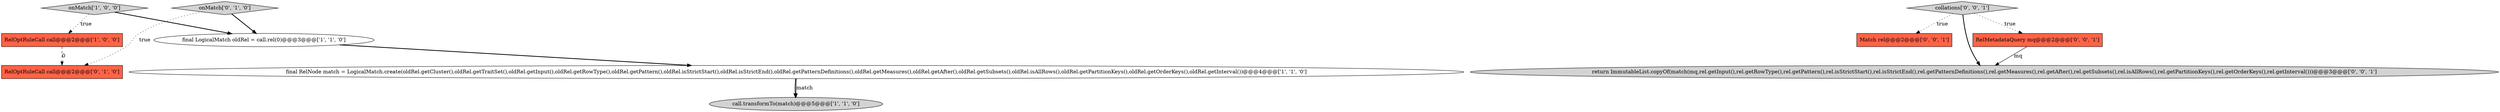 digraph {
4 [style = filled, label = "RelOptRuleCall call@@@2@@@['1', '0', '0']", fillcolor = tomato, shape = box image = "AAA1AAABBB1BBB"];
0 [style = filled, label = "final RelNode match = LogicalMatch.create(oldRel.getCluster(),oldRel.getTraitSet(),oldRel.getInput(),oldRel.getRowType(),oldRel.getPattern(),oldRel.isStrictStart(),oldRel.isStrictEnd(),oldRel.getPatternDefinitions(),oldRel.getMeasures(),oldRel.getAfter(),oldRel.getSubsets(),oldRel.isAllRows(),oldRel.getPartitionKeys(),oldRel.getOrderKeys(),oldRel.getInterval())@@@4@@@['1', '1', '0']", fillcolor = white, shape = ellipse image = "AAA0AAABBB1BBB"];
5 [style = filled, label = "RelOptRuleCall call@@@2@@@['0', '1', '0']", fillcolor = tomato, shape = box image = "AAA1AAABBB2BBB"];
2 [style = filled, label = "final LogicalMatch oldRel = call.rel(0)@@@3@@@['1', '1', '0']", fillcolor = white, shape = ellipse image = "AAA0AAABBB1BBB"];
1 [style = filled, label = "onMatch['1', '0', '0']", fillcolor = lightgray, shape = diamond image = "AAA0AAABBB1BBB"];
8 [style = filled, label = "Match rel@@@2@@@['0', '0', '1']", fillcolor = tomato, shape = box image = "AAA0AAABBB3BBB"];
6 [style = filled, label = "onMatch['0', '1', '0']", fillcolor = lightgray, shape = diamond image = "AAA0AAABBB2BBB"];
3 [style = filled, label = "call.transformTo(match)@@@5@@@['1', '1', '0']", fillcolor = lightgray, shape = ellipse image = "AAA0AAABBB1BBB"];
9 [style = filled, label = "return ImmutableList.copyOf(match(mq,rel.getInput(),rel.getRowType(),rel.getPattern(),rel.isStrictStart(),rel.isStrictEnd(),rel.getPatternDefinitions(),rel.getMeasures(),rel.getAfter(),rel.getSubsets(),rel.isAllRows(),rel.getPartitionKeys(),rel.getOrderKeys(),rel.getInterval()))@@@3@@@['0', '0', '1']", fillcolor = lightgray, shape = ellipse image = "AAA0AAABBB3BBB"];
10 [style = filled, label = "RelMetadataQuery mq@@@2@@@['0', '0', '1']", fillcolor = tomato, shape = box image = "AAA0AAABBB3BBB"];
7 [style = filled, label = "collations['0', '0', '1']", fillcolor = lightgray, shape = diamond image = "AAA0AAABBB3BBB"];
4->5 [style = dashed, label="0"];
0->3 [style = bold, label=""];
7->9 [style = bold, label=""];
1->2 [style = bold, label=""];
2->0 [style = bold, label=""];
1->4 [style = dotted, label="true"];
7->10 [style = dotted, label="true"];
0->3 [style = solid, label="match"];
7->8 [style = dotted, label="true"];
10->9 [style = solid, label="mq"];
6->5 [style = dotted, label="true"];
6->2 [style = bold, label=""];
}
